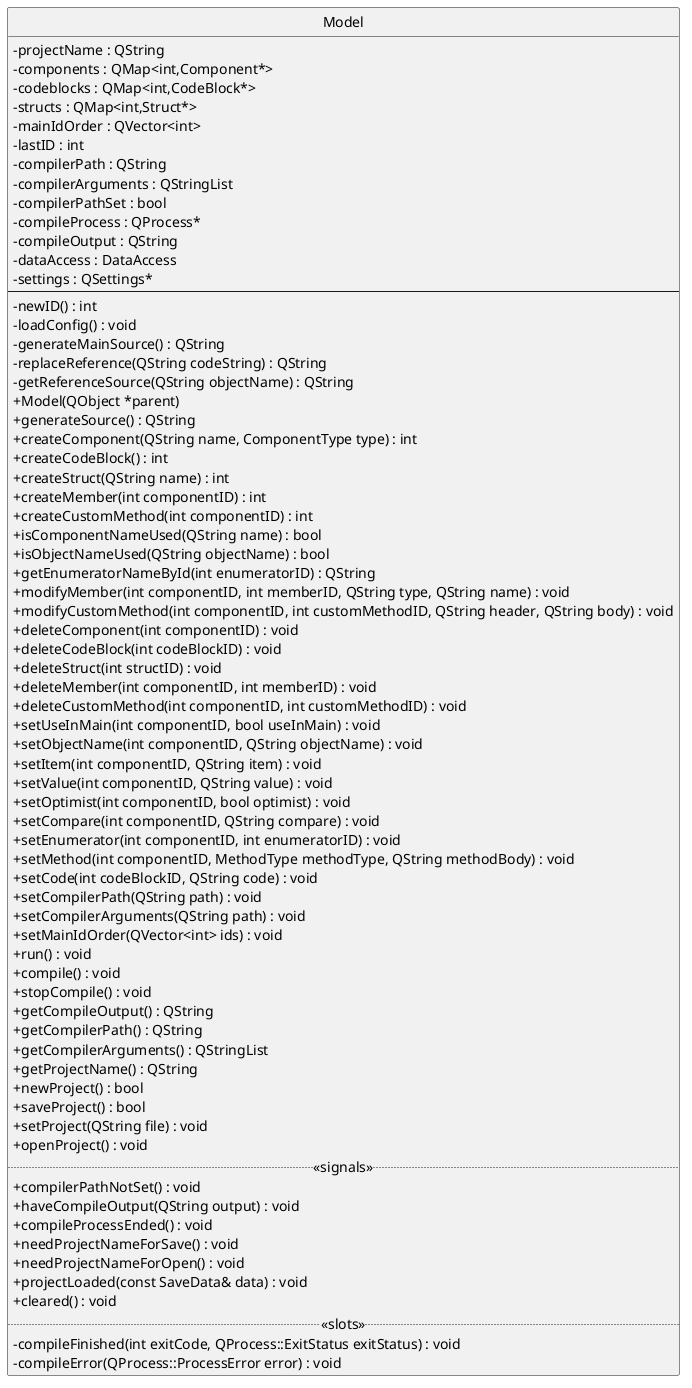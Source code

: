 

@startuml Model

skinparam Monochrome true
skinparam ClassAttributeIconSize 0
hide circle
hide enum methods

class Model
{
    - projectName : QString
    - components : QMap<int,Component*>
    - codeblocks : QMap<int,CodeBlock*>
    - structs : QMap<int,Struct*>
    - mainIdOrder : QVector<int>
    - lastID : int
    - compilerPath : QString
    - compilerArguments : QStringList
    - compilerPathSet : bool
    - compileProcess : QProcess*
    - compileOutput : QString
    - dataAccess : DataAccess
    - settings : QSettings*
--
    - newID() : int
    - loadConfig() : void
    - generateMainSource() : QString
    - replaceReference(QString codeString) : QString
    - getReferenceSource(QString objectName) : QString
    + Model(QObject *parent)
    + generateSource() : QString
    + createComponent(QString name, ComponentType type) : int
    + createCodeBlock() : int
    + createStruct(QString name) : int
    + createMember(int componentID) : int
    + createCustomMethod(int componentID) : int
    + isComponentNameUsed(QString name) : bool
    + isObjectNameUsed(QString objectName) : bool
    + getEnumeratorNameById(int enumeratorID) : QString
    + modifyMember(int componentID, int memberID, QString type, QString name) : void
    + modifyCustomMethod(int componentID, int customMethodID, QString header, QString body) : void
    + deleteComponent(int componentID) : void
    + deleteCodeBlock(int codeBlockID) : void
    + deleteStruct(int structID) : void
    + deleteMember(int componentID, int memberID) : void
    + deleteCustomMethod(int componentID, int customMethodID) : void
    + setUseInMain(int componentID, bool useInMain) : void
    + setObjectName(int componentID, QString objectName) : void
    + setItem(int componentID, QString item) : void
    + setValue(int componentID, QString value) : void
    + setOptimist(int componentID, bool optimist) : void
    + setCompare(int componentID, QString compare) : void
    + setEnumerator(int componentID, int enumeratorID) : void
    + setMethod(int componentID, MethodType methodType, QString methodBody) : void
    + setCode(int codeBlockID, QString code) : void
    + setCompilerPath(QString path) : void
    + setCompilerArguments(QString path) : void
    + setMainIdOrder(QVector<int> ids) : void
    + run() : void
    + compile() : void
    + stopCompile() : void
    + getCompileOutput() : QString
    + getCompilerPath() : QString
    + getCompilerArguments() : QStringList
    + getProjectName() : QString
    + newProject() : bool
    + saveProject() : bool
    + setProject(QString file) : void
    + openProject() : void
.. <<signals>> ..
    + compilerPathNotSet() : void
    + haveCompileOutput(QString output) : void
    + compileProcessEnded() : void
    + needProjectNameForSave() : void
    + needProjectNameForOpen() : void
    + projectLoaded(const SaveData& data) : void
    + cleared() : void
.. <<slots>> ..
    - compileFinished(int exitCode, QProcess::ExitStatus exitStatus) : void
    - compileError(QProcess::ProcessError error) : void
}

@enduml

@startuml ComponentType

skinparam Monochrome true
skinparam ClassAttributeIconSize 0
hide circle
hide enum methods

enum ComponentType{
    COUNTING
    LINSEARCH
    MAXSEARCH
    SELECTION
    SUMMATION
    DEFAULT
    ARRAY
    INTERVAL
    STRINGSTREAM
    SEQINFILE
}

@enduml

@startuml MethodType

skinparam Monochrome true
skinparam ClassAttributeIconSize 0
hide circle
hide enum methods

enum MethodType{
    DESTRUCTOR
    NEUTRAL
    ADD
    FUNC
    COND
    FIRST
    WHILECOND
    NEXT
    END
    CURRENT
}

@enduml

@startuml Member

skinparam Monochrome true
skinparam ClassAttributeIconSize 0
hide circle
hide enum methods

class Member
{
    + id : int
    + type : QString
    + name : QString
--
    + Member()
    + Member(int id)
    + Member(QString type, QString name)
}

@enduml

@startuml CustomMethod

skinparam Monochrome true
skinparam ClassAttributeIconSize 0
hide circle
hide enum methods

class CustomMethod
{
    + header : QString
    + body : QString
    + id : int
--
    + CustomMethod()
    + CustomMethod(int id)
    + CustomMethod(QString header, QString body)
}

@enduml

@startuml Component

skinparam Monochrome true
skinparam ClassAttributeIconSize 0
hide circle
hide enum methods

class Component
{
    - name : QString
    - id : int
    - useInMain : bool
    - objectName : QString
    - type : ComponentType
    - item : QString
    - enumeratorID : int
    - enumeratorObjectName : QString
    - optimist : bool
    - value : QString
    - compare : QString
    - methods : QMap<MethodType,QString>
    - members : QMap<int,Member>
    - customMethods : QMap<int,CustomMethod>

    + Component(QString name, ComponentType type, int id)
    + getSource() const : QString
    + getSourceForMain() const : QString
    + getSourceForObjectCreation() const : QString
    + getName() const : QString
    + getID() const : int
    + getUseInMain() const : bool
    + getObjectName() const : QString
    + getType() const : ComponentType
    + getItem() const : QString
    + getEnumeratorID() const : int
    + getEnumeratorObjectName() const : QString
    + getOptimist() const : bool
    + getValue() const : QString
    + getCompare() const : QString
    + getMethods() const : QMap<MethodType,QString>
    + getMembers() const : QMap<int,Member>
    + getCustomMethods() const : QMap<int,CustomMethod>
    + setUseInMain(bool useInMain) : void
    + setObjectName(QString objectName) : void
    + setItem(QString item) : void
    + setValue(QString value) : void
    + setOptimist(bool optimist) : void
    + setCompare(QString compare) : void
    + setEnumerator(int enumeratorID, QString enumeratorObjectName) : void
    + setMethod(MethodType methodType, QString methodBody) : void
    + setMember(int id, QString type, QString name) : void
    + createMember(int id) : void
    + deleteMember(int id) : void
    + setCustomMethod(int id, QString header, QString body) : void
    + createCustomMethod(int id) : void
    + deleteCustomMethod(int id) : void
    + setMethods(QMap<MethodType,QString> methods) : void
    + setMembers(QMap<int,Member> members) : void
    + setCustomMethods(QMap<int,CustomMethod> customMethods) : void
}

@enduml

@startuml CodeBlock

skinparam Monochrome true
skinparam ClassAttributeIconSize 0
hide circle
hide enum methods

class CodeBlock
{
    - id : int
    - code : QString

    + CodeBlock(int id)
    + getSource() : QString
    + getID() const : int
    + getCode() : QString
    + setCode(QString code) : void
}

@enduml

@startuml Struct

skinparam Monochrome true
skinparam ClassAttributeIconSize 0
hide circle
hide enum methods

class Struct
{
    - name : QString 
    - id : int
    - members : QMap<int,Member>
    - customMethods : QMap<int,CustomMethod>

    + Struct(QString name, int id)
    + getSource() : QString
    + getName() const : QString
    + getID() const : int
    + getMembers() const : QMap<int,Member>
    + getCustomMethods() const : QMap<int,CustomMethod>
    + setMember(int id, QString type, QString name) : void
    + createMember(int id) : void
    + deleteMember(int id) : void
    + setCustomMethod(int id, QString header, QString body) : void
    + createCustomMethod(int id) : void
    + deleteCustomMethod(int id) : void
    + setMembers(QMap<int,Member> members) : void
    + setCustomMethods(QMap<int,CustomMethod> customMethods) : void
}

@enduml

@startuml SaveData

skinparam Monochrome true
skinparam ClassAttributeIconSize 0
hide circle
hide enum methods

class SaveData
{
    + projectName : QString
    + components : QMap<int,Component*>
    + codeblocks : QMap<int,CodeBlock*>
    + structs : QMap<int,Struct*>
    + mainIdOrder : QVector<int>
    + lastID : int

    + SaveData(const QString, const QMap<int,Component*>, const QMap<int,CodeBlock*>,
    \t\t const QMap<int,Struct*>, const QVector<int>, const int)
}

@enduml